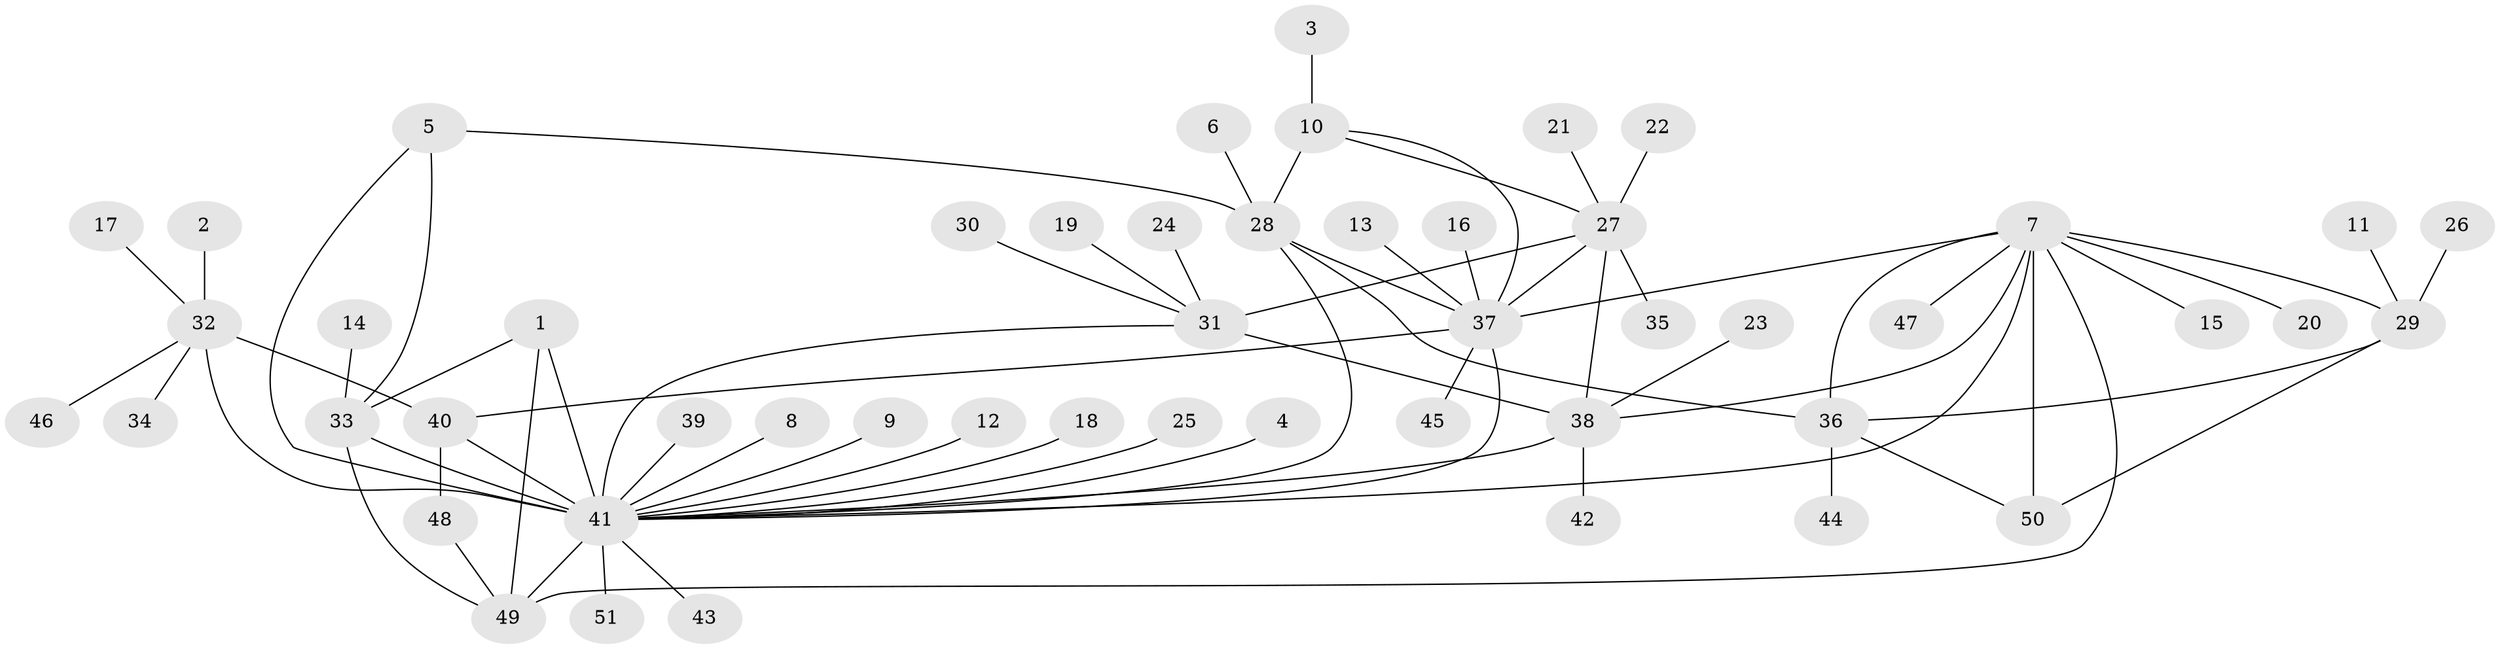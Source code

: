 // original degree distribution, {8: 0.07920792079207921, 5: 0.0297029702970297, 9: 0.039603960396039604, 6: 0.009900990099009901, 7: 0.0594059405940594, 14: 0.009900990099009901, 12: 0.009900990099009901, 4: 0.009900990099009901, 1: 0.5742574257425742, 3: 0.009900990099009901, 2: 0.16831683168316833}
// Generated by graph-tools (version 1.1) at 2025/26/03/09/25 03:26:47]
// undirected, 51 vertices, 71 edges
graph export_dot {
graph [start="1"]
  node [color=gray90,style=filled];
  1;
  2;
  3;
  4;
  5;
  6;
  7;
  8;
  9;
  10;
  11;
  12;
  13;
  14;
  15;
  16;
  17;
  18;
  19;
  20;
  21;
  22;
  23;
  24;
  25;
  26;
  27;
  28;
  29;
  30;
  31;
  32;
  33;
  34;
  35;
  36;
  37;
  38;
  39;
  40;
  41;
  42;
  43;
  44;
  45;
  46;
  47;
  48;
  49;
  50;
  51;
  1 -- 33 [weight=1.0];
  1 -- 41 [weight=2.0];
  1 -- 49 [weight=1.0];
  2 -- 32 [weight=1.0];
  3 -- 10 [weight=1.0];
  4 -- 41 [weight=1.0];
  5 -- 28 [weight=1.0];
  5 -- 33 [weight=1.0];
  5 -- 41 [weight=1.0];
  6 -- 28 [weight=1.0];
  7 -- 15 [weight=1.0];
  7 -- 20 [weight=1.0];
  7 -- 29 [weight=2.0];
  7 -- 36 [weight=2.0];
  7 -- 37 [weight=1.0];
  7 -- 38 [weight=1.0];
  7 -- 41 [weight=1.0];
  7 -- 47 [weight=1.0];
  7 -- 49 [weight=1.0];
  7 -- 50 [weight=2.0];
  8 -- 41 [weight=1.0];
  9 -- 41 [weight=1.0];
  10 -- 27 [weight=1.0];
  10 -- 28 [weight=4.0];
  10 -- 37 [weight=2.0];
  11 -- 29 [weight=1.0];
  12 -- 41 [weight=1.0];
  13 -- 37 [weight=1.0];
  14 -- 33 [weight=1.0];
  16 -- 37 [weight=1.0];
  17 -- 32 [weight=1.0];
  18 -- 41 [weight=1.0];
  19 -- 31 [weight=1.0];
  21 -- 27 [weight=1.0];
  22 -- 27 [weight=1.0];
  23 -- 38 [weight=1.0];
  24 -- 31 [weight=1.0];
  25 -- 41 [weight=1.0];
  26 -- 29 [weight=1.0];
  27 -- 31 [weight=2.0];
  27 -- 35 [weight=1.0];
  27 -- 37 [weight=1.0];
  27 -- 38 [weight=4.0];
  28 -- 36 [weight=1.0];
  28 -- 37 [weight=2.0];
  28 -- 41 [weight=1.0];
  29 -- 36 [weight=1.0];
  29 -- 50 [weight=1.0];
  30 -- 31 [weight=1.0];
  31 -- 38 [weight=2.0];
  31 -- 41 [weight=1.0];
  32 -- 34 [weight=1.0];
  32 -- 40 [weight=2.0];
  32 -- 41 [weight=5.0];
  32 -- 46 [weight=1.0];
  33 -- 41 [weight=2.0];
  33 -- 49 [weight=1.0];
  36 -- 44 [weight=1.0];
  36 -- 50 [weight=1.0];
  37 -- 40 [weight=2.0];
  37 -- 41 [weight=1.0];
  37 -- 45 [weight=1.0];
  38 -- 41 [weight=1.0];
  38 -- 42 [weight=1.0];
  39 -- 41 [weight=1.0];
  40 -- 41 [weight=2.0];
  40 -- 48 [weight=1.0];
  41 -- 43 [weight=1.0];
  41 -- 49 [weight=2.0];
  41 -- 51 [weight=1.0];
  48 -- 49 [weight=1.0];
}
